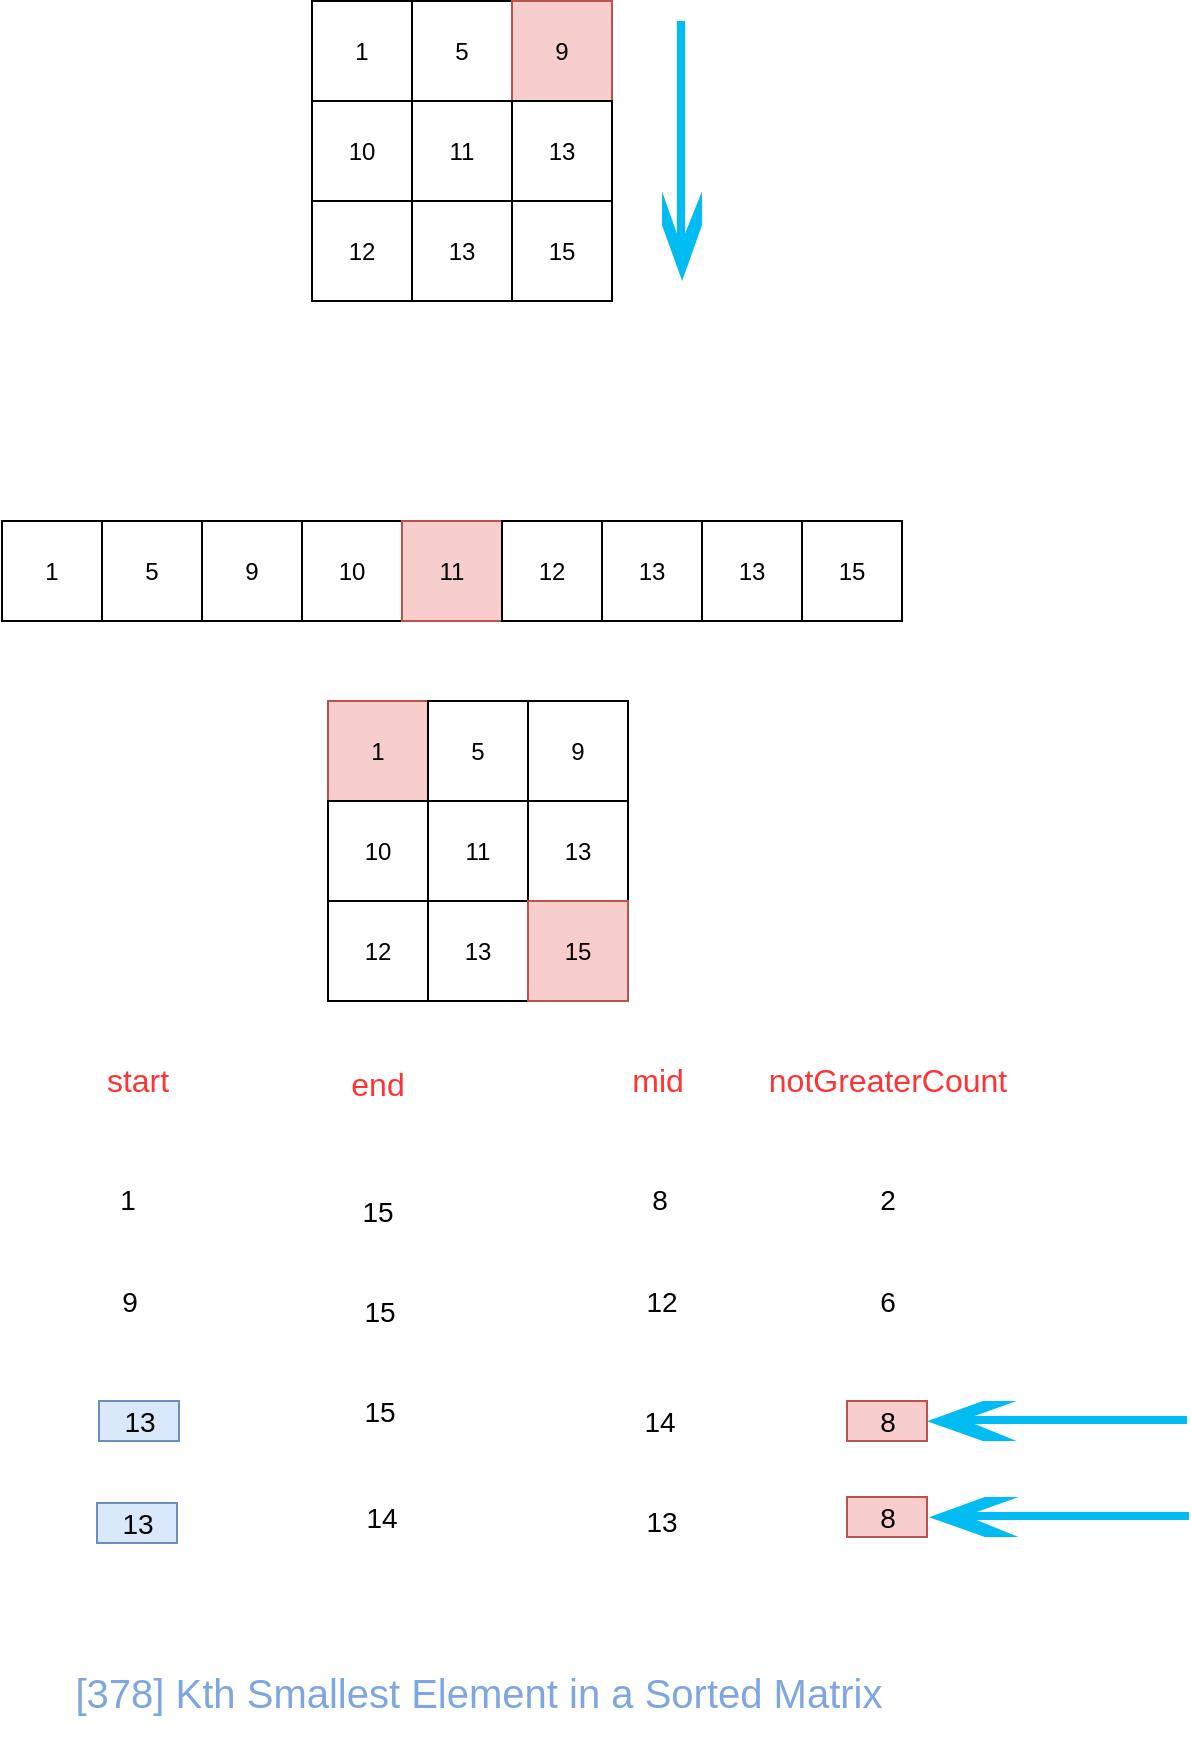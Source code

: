 <mxfile version="10.8.5" type="device"><diagram id="zd3xeiazy47ed2qnUUN2" name="第 1 页"><mxGraphModel dx="1398" dy="844" grid="1" gridSize="10" guides="1" tooltips="1" connect="1" arrows="1" fold="1" page="1" pageScale="1" pageWidth="827" pageHeight="1169" math="0" shadow="0"><root><mxCell id="0"/><mxCell id="1" parent="0"/><mxCell id="vtgRagiqF1XtpNSv2N2X-1" value="1" style="rounded=0;whiteSpace=wrap;html=1;" vertex="1" parent="1"><mxGeometry x="254" y="34.5" width="50" height="50" as="geometry"/></mxCell><mxCell id="vtgRagiqF1XtpNSv2N2X-2" value="5" style="rounded=0;whiteSpace=wrap;html=1;" vertex="1" parent="1"><mxGeometry x="304" y="34.5" width="50" height="50" as="geometry"/></mxCell><mxCell id="vtgRagiqF1XtpNSv2N2X-3" value="9" style="rounded=0;whiteSpace=wrap;html=1;fillColor=#f8cecc;strokeColor=#b85450;" vertex="1" parent="1"><mxGeometry x="354" y="34.5" width="50" height="50" as="geometry"/></mxCell><mxCell id="vtgRagiqF1XtpNSv2N2X-4" value="10" style="rounded=0;whiteSpace=wrap;html=1;" vertex="1" parent="1"><mxGeometry x="254" y="84.5" width="50" height="50" as="geometry"/></mxCell><mxCell id="vtgRagiqF1XtpNSv2N2X-5" value="11" style="rounded=0;whiteSpace=wrap;html=1;" vertex="1" parent="1"><mxGeometry x="304" y="84.5" width="50" height="50" as="geometry"/></mxCell><mxCell id="vtgRagiqF1XtpNSv2N2X-6" value="13" style="rounded=0;whiteSpace=wrap;html=1;" vertex="1" parent="1"><mxGeometry x="354" y="84.5" width="50" height="50" as="geometry"/></mxCell><mxCell id="vtgRagiqF1XtpNSv2N2X-7" value="12" style="rounded=0;whiteSpace=wrap;html=1;" vertex="1" parent="1"><mxGeometry x="254" y="134.5" width="50" height="50" as="geometry"/></mxCell><mxCell id="vtgRagiqF1XtpNSv2N2X-8" value="13" style="rounded=0;whiteSpace=wrap;html=1;" vertex="1" parent="1"><mxGeometry x="304" y="134.5" width="50" height="50" as="geometry"/></mxCell><mxCell id="vtgRagiqF1XtpNSv2N2X-9" value="15" style="rounded=0;whiteSpace=wrap;html=1;" vertex="1" parent="1"><mxGeometry x="354" y="134.5" width="50" height="50" as="geometry"/></mxCell><mxCell id="vtgRagiqF1XtpNSv2N2X-10" value="1" style="rounded=0;whiteSpace=wrap;html=1;" vertex="1" parent="1"><mxGeometry x="99" y="294.5" width="50" height="50" as="geometry"/></mxCell><mxCell id="vtgRagiqF1XtpNSv2N2X-11" value="5" style="rounded=0;whiteSpace=wrap;html=1;" vertex="1" parent="1"><mxGeometry x="149" y="294.5" width="50" height="50" as="geometry"/></mxCell><mxCell id="vtgRagiqF1XtpNSv2N2X-12" value="9" style="rounded=0;whiteSpace=wrap;html=1;" vertex="1" parent="1"><mxGeometry x="199" y="294.5" width="50" height="50" as="geometry"/></mxCell><mxCell id="vtgRagiqF1XtpNSv2N2X-13" value="10" style="rounded=0;whiteSpace=wrap;html=1;" vertex="1" parent="1"><mxGeometry x="249" y="294.5" width="50" height="50" as="geometry"/></mxCell><mxCell id="vtgRagiqF1XtpNSv2N2X-14" value="11" style="rounded=0;whiteSpace=wrap;html=1;fillColor=#f8cecc;strokeColor=#b85450;" vertex="1" parent="1"><mxGeometry x="299" y="294.5" width="50" height="50" as="geometry"/></mxCell><mxCell id="vtgRagiqF1XtpNSv2N2X-15" value="13" style="rounded=0;whiteSpace=wrap;html=1;" vertex="1" parent="1"><mxGeometry x="399" y="294.5" width="50" height="50" as="geometry"/></mxCell><mxCell id="vtgRagiqF1XtpNSv2N2X-16" value="12" style="rounded=0;whiteSpace=wrap;html=1;" vertex="1" parent="1"><mxGeometry x="349" y="294.5" width="50" height="50" as="geometry"/></mxCell><mxCell id="vtgRagiqF1XtpNSv2N2X-17" value="13" style="rounded=0;whiteSpace=wrap;html=1;" vertex="1" parent="1"><mxGeometry x="449" y="294.5" width="50" height="50" as="geometry"/></mxCell><mxCell id="vtgRagiqF1XtpNSv2N2X-18" value="15" style="rounded=0;whiteSpace=wrap;html=1;" vertex="1" parent="1"><mxGeometry x="499" y="294.5" width="50" height="50" as="geometry"/></mxCell><mxCell id="vtgRagiqF1XtpNSv2N2X-19" value="" style="pointerEvents=1;shadow=0;dashed=0;html=1;strokeColor=none;labelPosition=center;verticalLabelPosition=bottom;verticalAlign=top;align=center;shape=mxgraph.mscae.deprecated.poster_arrow;fillColor=#00BCF2;" vertex="1" parent="1"><mxGeometry x="429" y="44.5" width="20" height="130" as="geometry"/></mxCell><mxCell id="vtgRagiqF1XtpNSv2N2X-20" value="1" style="rounded=0;whiteSpace=wrap;html=1;fillColor=#f8cecc;strokeColor=#b85450;" vertex="1" parent="1"><mxGeometry x="262" y="384.5" width="50" height="50" as="geometry"/></mxCell><mxCell id="vtgRagiqF1XtpNSv2N2X-21" value="5" style="rounded=0;whiteSpace=wrap;html=1;" vertex="1" parent="1"><mxGeometry x="312" y="384.5" width="50" height="50" as="geometry"/></mxCell><mxCell id="vtgRagiqF1XtpNSv2N2X-22" value="9" style="rounded=0;whiteSpace=wrap;html=1;" vertex="1" parent="1"><mxGeometry x="362" y="384.5" width="50" height="50" as="geometry"/></mxCell><mxCell id="vtgRagiqF1XtpNSv2N2X-23" value="10" style="rounded=0;whiteSpace=wrap;html=1;" vertex="1" parent="1"><mxGeometry x="262" y="434.5" width="50" height="50" as="geometry"/></mxCell><mxCell id="vtgRagiqF1XtpNSv2N2X-24" value="11" style="rounded=0;whiteSpace=wrap;html=1;" vertex="1" parent="1"><mxGeometry x="312" y="434.5" width="50" height="50" as="geometry"/></mxCell><mxCell id="vtgRagiqF1XtpNSv2N2X-25" value="13" style="rounded=0;whiteSpace=wrap;html=1;" vertex="1" parent="1"><mxGeometry x="362" y="434.5" width="50" height="50" as="geometry"/></mxCell><mxCell id="vtgRagiqF1XtpNSv2N2X-26" value="12" style="rounded=0;whiteSpace=wrap;html=1;" vertex="1" parent="1"><mxGeometry x="262" y="484.5" width="50" height="50" as="geometry"/></mxCell><mxCell id="vtgRagiqF1XtpNSv2N2X-27" value="13" style="rounded=0;whiteSpace=wrap;html=1;" vertex="1" parent="1"><mxGeometry x="312" y="484.5" width="50" height="50" as="geometry"/></mxCell><mxCell id="vtgRagiqF1XtpNSv2N2X-28" value="15" style="rounded=0;whiteSpace=wrap;html=1;fillColor=#f8cecc;strokeColor=#b85450;" vertex="1" parent="1"><mxGeometry x="362" y="484.5" width="50" height="50" as="geometry"/></mxCell><mxCell id="vtgRagiqF1XtpNSv2N2X-32" value="start" style="text;html=1;strokeColor=none;fillColor=none;align=center;verticalAlign=middle;whiteSpace=wrap;rounded=0;fontSize=16;fontColor=#FF3333;" vertex="1" parent="1"><mxGeometry x="146.5" y="563.5" width="40" height="20" as="geometry"/></mxCell><mxCell id="vtgRagiqF1XtpNSv2N2X-33" value="end" style="text;html=1;strokeColor=none;fillColor=none;align=center;verticalAlign=middle;whiteSpace=wrap;rounded=0;fontSize=16;fontColor=#FF3333;" vertex="1" parent="1"><mxGeometry x="266.5" y="565.5" width="40" height="20" as="geometry"/></mxCell><mxCell id="vtgRagiqF1XtpNSv2N2X-34" value="mid" style="text;html=1;strokeColor=none;fillColor=none;align=center;verticalAlign=middle;whiteSpace=wrap;rounded=0;fontSize=16;fontColor=#FF3333;" vertex="1" parent="1"><mxGeometry x="406.5" y="563.5" width="40" height="20" as="geometry"/></mxCell><mxCell id="vtgRagiqF1XtpNSv2N2X-35" value="1" style="text;html=1;strokeColor=none;fillColor=none;align=center;verticalAlign=middle;whiteSpace=wrap;rounded=0;fontSize=14;fontColor=#000000;" vertex="1" parent="1"><mxGeometry x="141.5" y="623.5" width="40" height="20" as="geometry"/></mxCell><mxCell id="vtgRagiqF1XtpNSv2N2X-36" value="15" style="text;html=1;strokeColor=none;fillColor=none;align=center;verticalAlign=middle;whiteSpace=wrap;rounded=0;fontSize=14;fontColor=#000000;" vertex="1" parent="1"><mxGeometry x="266.5" y="629.5" width="40" height="20" as="geometry"/></mxCell><mxCell id="vtgRagiqF1XtpNSv2N2X-37" value="8" style="text;html=1;strokeColor=none;fillColor=none;align=center;verticalAlign=middle;whiteSpace=wrap;rounded=0;fontSize=14;fontColor=#000000;" vertex="1" parent="1"><mxGeometry x="407.5" y="623.5" width="40" height="20" as="geometry"/></mxCell><mxCell id="vtgRagiqF1XtpNSv2N2X-38" value="9" style="text;html=1;strokeColor=none;fillColor=none;align=center;verticalAlign=middle;whiteSpace=wrap;rounded=0;fontSize=14;fontColor=#000000;" vertex="1" parent="1"><mxGeometry x="142.5" y="674.5" width="40" height="20" as="geometry"/></mxCell><mxCell id="vtgRagiqF1XtpNSv2N2X-39" value="15" style="text;html=1;strokeColor=none;fillColor=none;align=center;verticalAlign=middle;whiteSpace=wrap;rounded=0;fontSize=14;fontColor=#000000;" vertex="1" parent="1"><mxGeometry x="267.5" y="679.5" width="40" height="20" as="geometry"/></mxCell><mxCell id="vtgRagiqF1XtpNSv2N2X-40" value="12" style="text;html=1;strokeColor=none;fillColor=none;align=center;verticalAlign=middle;whiteSpace=wrap;rounded=0;fontSize=14;fontColor=#000000;" vertex="1" parent="1"><mxGeometry x="408.5" y="674.5" width="40" height="20" as="geometry"/></mxCell><mxCell id="vtgRagiqF1XtpNSv2N2X-41" value="&lt;div&gt;&lt;span&gt;notGreaterCount&lt;/span&gt;&lt;/div&gt;" style="text;html=1;strokeColor=none;fillColor=none;align=center;verticalAlign=middle;whiteSpace=wrap;rounded=0;fontSize=16;fontColor=#FF3333;" vertex="1" parent="1"><mxGeometry x="521.5" y="563.5" width="40" height="20" as="geometry"/></mxCell><mxCell id="vtgRagiqF1XtpNSv2N2X-42" value="2" style="text;html=1;strokeColor=none;fillColor=none;align=center;verticalAlign=middle;whiteSpace=wrap;rounded=0;fontSize=14;fontColor=#000000;" vertex="1" parent="1"><mxGeometry x="521.5" y="623.5" width="40" height="20" as="geometry"/></mxCell><mxCell id="vtgRagiqF1XtpNSv2N2X-43" value="6" style="text;html=1;strokeColor=none;fillColor=none;align=center;verticalAlign=middle;whiteSpace=wrap;rounded=0;fontSize=14;fontColor=#000000;" vertex="1" parent="1"><mxGeometry x="521.5" y="674.5" width="40" height="20" as="geometry"/></mxCell><mxCell id="vtgRagiqF1XtpNSv2N2X-56" value="13" style="text;html=1;strokeColor=#6c8ebf;fillColor=#dae8fc;align=center;verticalAlign=middle;whiteSpace=wrap;rounded=0;fontSize=14;" vertex="1" parent="1"><mxGeometry x="147.5" y="734.5" width="40" height="20" as="geometry"/></mxCell><mxCell id="vtgRagiqF1XtpNSv2N2X-57" value="15" style="text;html=1;strokeColor=none;fillColor=none;align=center;verticalAlign=middle;whiteSpace=wrap;rounded=0;fontSize=14;fontColor=#000000;" vertex="1" parent="1"><mxGeometry x="267.5" y="730" width="40" height="20" as="geometry"/></mxCell><mxCell id="vtgRagiqF1XtpNSv2N2X-58" value="14" style="text;html=1;strokeColor=none;fillColor=none;align=center;verticalAlign=middle;whiteSpace=wrap;rounded=0;fontSize=14;fontColor=#000000;" vertex="1" parent="1"><mxGeometry x="407.5" y="734.5" width="40" height="20" as="geometry"/></mxCell><mxCell id="vtgRagiqF1XtpNSv2N2X-59" value="8" style="text;html=1;strokeColor=#b85450;fillColor=#f8cecc;align=center;verticalAlign=middle;whiteSpace=wrap;rounded=0;fontSize=14;" vertex="1" parent="1"><mxGeometry x="521.5" y="734.5" width="40" height="20" as="geometry"/></mxCell><mxCell id="vtgRagiqF1XtpNSv2N2X-60" value="" style="pointerEvents=1;shadow=0;dashed=0;html=1;strokeColor=none;labelPosition=center;verticalLabelPosition=bottom;verticalAlign=top;align=center;shape=mxgraph.mscae.deprecated.poster_arrow;fillColor=#00BCF2;direction=south;" vertex="1" parent="1"><mxGeometry x="561.5" y="734.5" width="130" height="20" as="geometry"/></mxCell><mxCell id="vtgRagiqF1XtpNSv2N2X-61" value="13" style="text;html=1;strokeColor=#6c8ebf;fillColor=#dae8fc;align=center;verticalAlign=middle;whiteSpace=wrap;rounded=0;fontSize=14;" vertex="1" parent="1"><mxGeometry x="146.5" y="785.5" width="40" height="20" as="geometry"/></mxCell><mxCell id="vtgRagiqF1XtpNSv2N2X-62" value="14" style="text;html=1;strokeColor=none;fillColor=none;align=center;verticalAlign=middle;whiteSpace=wrap;rounded=0;fontSize=14;fontColor=#000000;" vertex="1" parent="1"><mxGeometry x="268.5" y="782.5" width="40" height="20" as="geometry"/></mxCell><mxCell id="vtgRagiqF1XtpNSv2N2X-63" value="13" style="text;html=1;strokeColor=none;fillColor=none;align=center;verticalAlign=middle;whiteSpace=wrap;rounded=0;fontSize=14;fontColor=#000000;" vertex="1" parent="1"><mxGeometry x="408.5" y="784.5" width="40" height="20" as="geometry"/></mxCell><mxCell id="vtgRagiqF1XtpNSv2N2X-64" value="8" style="text;html=1;strokeColor=#b85450;fillColor=#f8cecc;align=center;verticalAlign=middle;whiteSpace=wrap;rounded=0;fontSize=14;" vertex="1" parent="1"><mxGeometry x="521.5" y="782.5" width="40" height="20" as="geometry"/></mxCell><mxCell id="vtgRagiqF1XtpNSv2N2X-73" value="" style="pointerEvents=1;shadow=0;dashed=0;html=1;strokeColor=none;labelPosition=center;verticalLabelPosition=bottom;verticalAlign=top;align=center;shape=mxgraph.mscae.deprecated.poster_arrow;fillColor=#00BCF2;direction=south;" vertex="1" parent="1"><mxGeometry x="562.5" y="782.5" width="130" height="20" as="geometry"/></mxCell><mxCell id="vtgRagiqF1XtpNSv2N2X-74" value="&lt;div style=&quot;font-size: 20px;&quot;&gt;&lt;span style=&quot;font-size: 20px;&quot;&gt;[378] Kth Smallest Element in a Sorted Matrix&lt;/span&gt;&lt;/div&gt;" style="text;html=1;strokeColor=none;fillColor=none;align=center;verticalAlign=middle;whiteSpace=wrap;rounded=0;fontSize=20;fontColor=#7EA6E0;" vertex="1" parent="1"><mxGeometry x="115.5" y="850" width="443" height="60" as="geometry"/></mxCell></root></mxGraphModel></diagram></mxfile>
